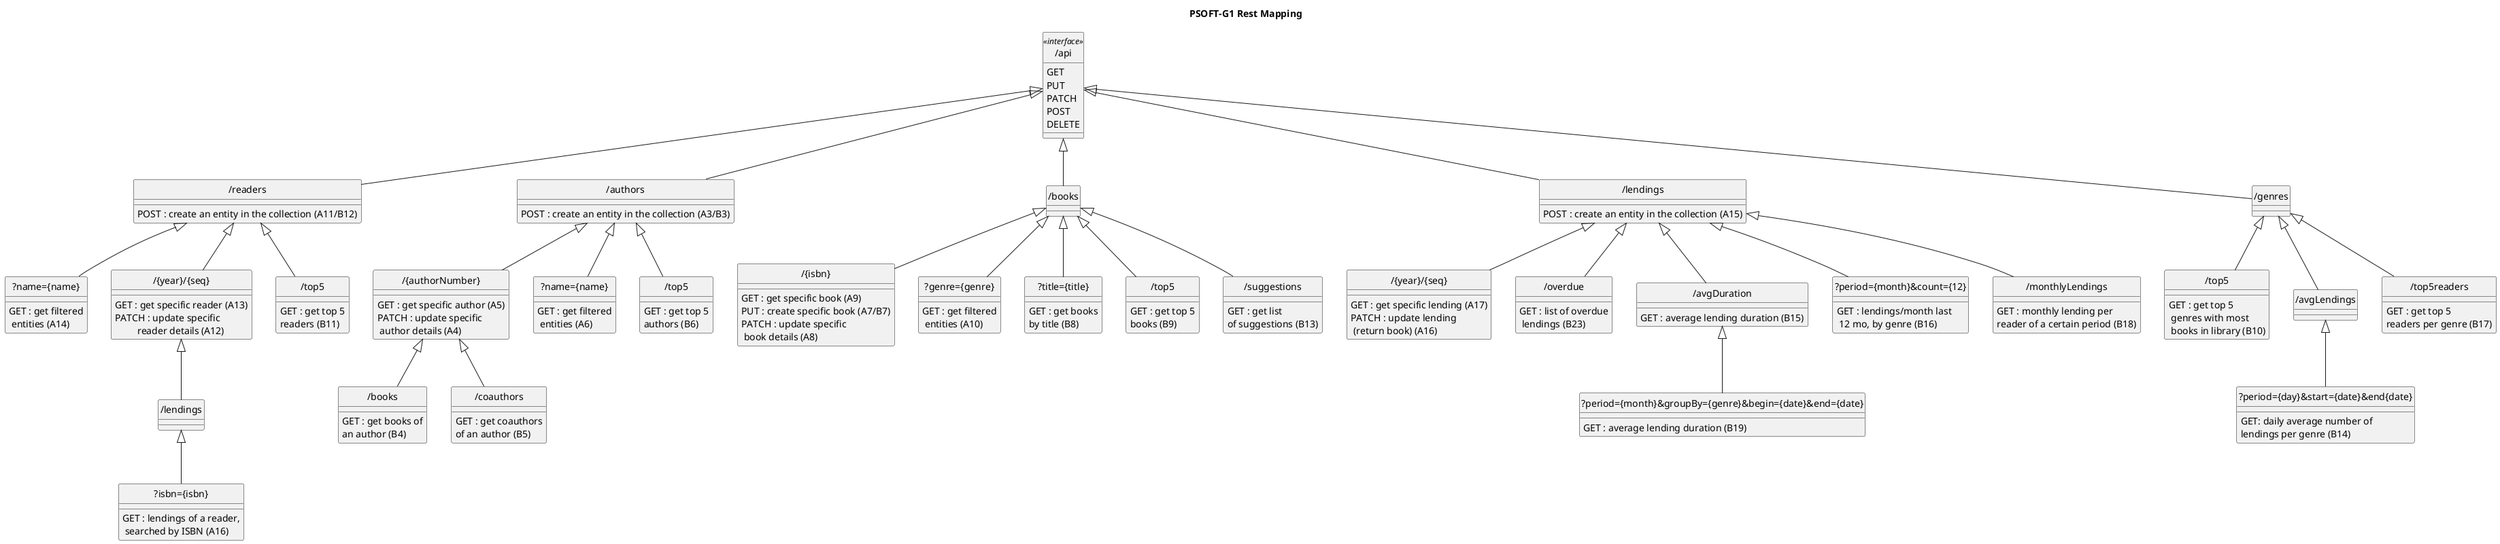 @startuml

hide circle
skinparam classAttributeIconSize 0

title PSOFT-G1 Rest Mapping

class "/api" as Resource <<interface>>{
    GET
    PUT
    PATCH
    POST
    DELETE
}

class "/readers" extends Resource{
'    GET : get all entities
    POST : create an entity in the collection (A11/B12)
}

class "?name={name}" as SearchReader extends "/readers"{
    GET : get filtered\n entities (A14)
}

class "/{year}/{seq}" as ReaderID extends "/readers"{
    GET : get specific reader (A13)
    PATCH : update specific\n\t reader details (A12)
}

class "/lendings" as ReaderLendings extends ReaderID{
}

class "?isbn={isbn}" extends ReaderLendings{
    GET : lendings of a reader,\n searched by ISBN (A16)
}

class "/authors" extends Resource{
'    GET : get all entities
    POST : create an entity in the collection (A3/B3)
}

class "/{authorNumber}" as AuthorID extends "/authors"{
    GET : get specific author (A5)
    PATCH : update specific\n author details (A4)
}

class "?name={name}" as SearchAuthor extends "/authors"{
    GET : get filtered\n entities (A6)
}

class "/books" extends Resource{
}

class "/{isbn}" extends "/books"{
    GET : get specific book (A9)
    PUT : create specific book (A7/B7)
    PATCH : update specific\n book details (A8)
}

class "?genre={genre}" extends "/books"{
    GET : get filtered\n entities (A10)
}

class "/lendings" extends Resource{
    POST : create an entity in the collection (A15)
}

class "/{year}/{seq}" as LendingID extends "/lendings"{
    GET : get specific lending (A17)
    PATCH : update lending\n (return book) (A16)
}

'
'PHASE 2
'

class "/books" as AuthorBooks extends AuthorID{
    GET : get books of\nan author (B4)
}

class "/coauthors" extends AuthorID{
    GET : get coauthors\nof an author (B5)
}

class "/top5" as TopAuthors extends "/authors"{
    GET : get top 5\nauthors (B6)
}

class "?title={title}" extends "/books"{
    GET : get books\nby title (B8)
}

class "/top5" as TopBooks extends "/books"{
    GET : get top 5\nbooks (B9)
}

class "/genres" extends Resource{
}

class "/top5" as TopGenres extends "/genres"{
    GET : get top 5\n genres with most\n books in library (B10)
}

class "/top5" as TopReaders extends "/readers"{
    GET : get top 5\nreaders (B11)
}

class "/suggestions" extends "/books"{
    GET : get list\nof suggestions (B13)
}

class "/overdue" extends "/lendings"{
    GET : list of overdue\n lendings (B23)
}

class "/avgLendings" extends "/genres"{
}

class "?period={day}&start={date}&end{date}" extends "/avgLendings"{
    GET: daily average number of \nlendings per genre (B14)
}

class "/avgDuration" extends "/lendings"{
    GET : average lending duration (B15)
}

class "?period={month}&count={12}" extends "/lendings"{
    GET : lendings/month last\n 12 mo, by genre (B16)
}

class "/top5readers" extends "/genres"{
    GET : get top 5\nreaders per genre (B17)
}
class "/monthlyLendings" as MonthlyLendings extends "/lendings"{
    GET : monthly lending per\nreader of a certain period (B18)
}
class "?period={month}&groupBy={genre}&begin={date}&end={date}" extends "/avgDuration"{
    GET : average lending duration (B19)
}

@enduml

